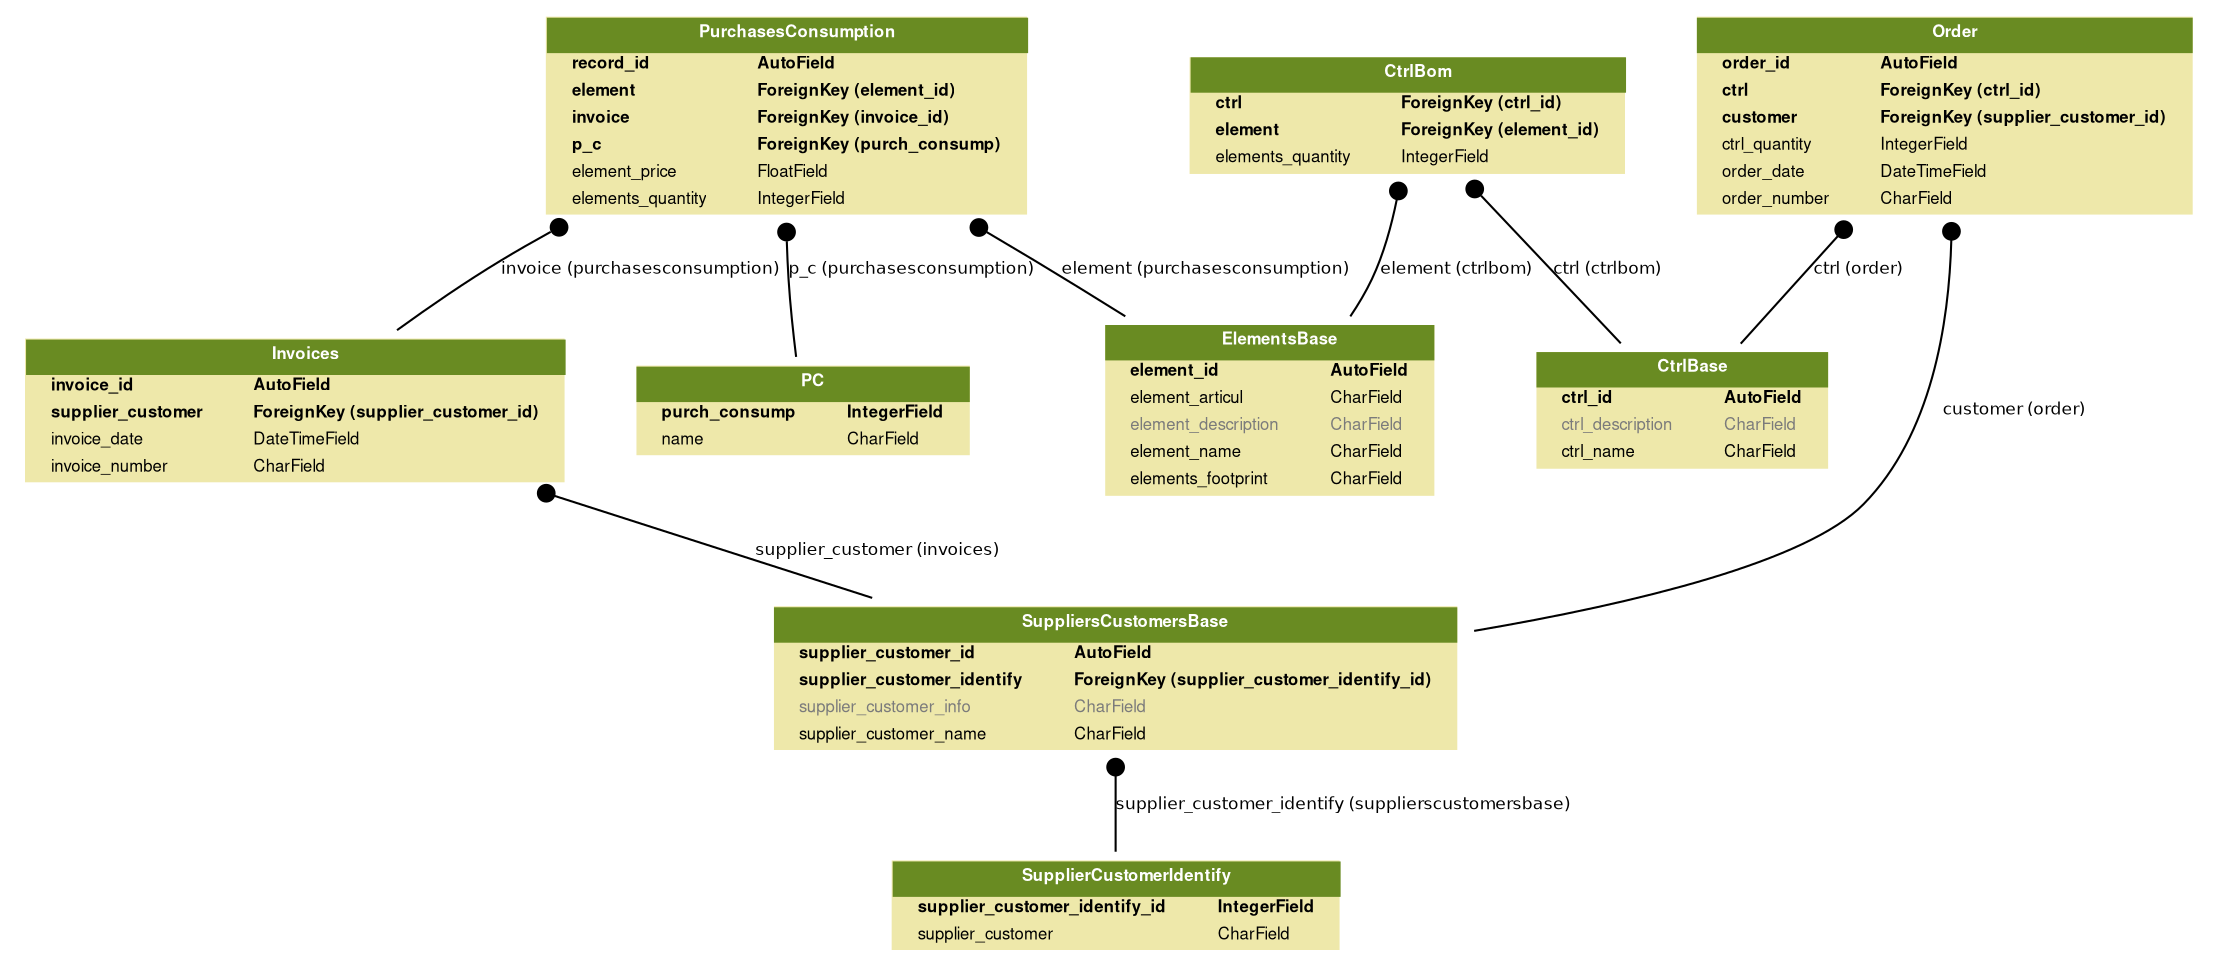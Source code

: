 digraph model_graph {
  // Dotfile by Django-Extensions graph_models
  // Created: 2017-06-01 21:06
  // Cli Options: kurs

  fontname = "Helvetica"
  fontsize = 8
  splines  = true

  node [
    fontname = "Helvetica"
    fontsize = 8
    shape = "plaintext"
  ]

  edge [
    fontname = "Helvetica"
    fontsize = 8
  ]

  // Labels


  kurs_models_CtrlBase [label=<
    <TABLE BGCOLOR="palegoldenrod" BORDER="0" CELLBORDER="0" CELLSPACING="0">
    <TR><TD COLSPAN="2" CELLPADDING="4" ALIGN="CENTER" BGCOLOR="olivedrab4">
    <FONT FACE="Helvetica Bold" COLOR="white">
    CtrlBase
    </FONT></TD></TR>
  
    <TR><TD ALIGN="LEFT" BORDER="0">
    <FONT FACE="Helvetica Bold">ctrl_id</FONT>
    </TD><TD ALIGN="LEFT">
    <FONT FACE="Helvetica Bold">AutoField</FONT>
    </TD></TR>
  
    <TR><TD ALIGN="LEFT" BORDER="0">
    <FONT COLOR="#7B7B7B" FACE="Helvetica ">ctrl_description</FONT>
    </TD><TD ALIGN="LEFT">
    <FONT COLOR="#7B7B7B" FACE="Helvetica ">CharField</FONT>
    </TD></TR>
  
    <TR><TD ALIGN="LEFT" BORDER="0">
    <FONT FACE="Helvetica ">ctrl_name</FONT>
    </TD><TD ALIGN="LEFT">
    <FONT FACE="Helvetica ">CharField</FONT>
    </TD></TR>
  
    </TABLE>
    >]

  kurs_models_CtrlBom [label=<
    <TABLE BGCOLOR="palegoldenrod" BORDER="0" CELLBORDER="0" CELLSPACING="0">
    <TR><TD COLSPAN="2" CELLPADDING="4" ALIGN="CENTER" BGCOLOR="olivedrab4">
    <FONT FACE="Helvetica Bold" COLOR="white">
    CtrlBom
    </FONT></TD></TR>
  
    <TR><TD ALIGN="LEFT" BORDER="0">
    <FONT FACE="Helvetica Bold">ctrl</FONT>
    </TD><TD ALIGN="LEFT">
    <FONT FACE="Helvetica Bold">ForeignKey (ctrl_id)</FONT>
    </TD></TR>
  
    <TR><TD ALIGN="LEFT" BORDER="0">
    <FONT FACE="Helvetica Bold">element</FONT>
    </TD><TD ALIGN="LEFT">
    <FONT FACE="Helvetica Bold">ForeignKey (element_id)</FONT>
    </TD></TR>
  
    <TR><TD ALIGN="LEFT" BORDER="0">
    <FONT FACE="Helvetica ">elements_quantity</FONT>
    </TD><TD ALIGN="LEFT">
    <FONT FACE="Helvetica ">IntegerField</FONT>
    </TD></TR>
  
    </TABLE>
    >]

  kurs_models_ElementsBase [label=<
    <TABLE BGCOLOR="palegoldenrod" BORDER="0" CELLBORDER="0" CELLSPACING="0">
    <TR><TD COLSPAN="2" CELLPADDING="4" ALIGN="CENTER" BGCOLOR="olivedrab4">
    <FONT FACE="Helvetica Bold" COLOR="white">
    ElementsBase
    </FONT></TD></TR>
  
    <TR><TD ALIGN="LEFT" BORDER="0">
    <FONT FACE="Helvetica Bold">element_id</FONT>
    </TD><TD ALIGN="LEFT">
    <FONT FACE="Helvetica Bold">AutoField</FONT>
    </TD></TR>
  
    <TR><TD ALIGN="LEFT" BORDER="0">
    <FONT FACE="Helvetica ">element_articul</FONT>
    </TD><TD ALIGN="LEFT">
    <FONT FACE="Helvetica ">CharField</FONT>
    </TD></TR>
  
    <TR><TD ALIGN="LEFT" BORDER="0">
    <FONT COLOR="#7B7B7B" FACE="Helvetica ">element_description</FONT>
    </TD><TD ALIGN="LEFT">
    <FONT COLOR="#7B7B7B" FACE="Helvetica ">CharField</FONT>
    </TD></TR>
  
    <TR><TD ALIGN="LEFT" BORDER="0">
    <FONT FACE="Helvetica ">element_name</FONT>
    </TD><TD ALIGN="LEFT">
    <FONT FACE="Helvetica ">CharField</FONT>
    </TD></TR>
  
    <TR><TD ALIGN="LEFT" BORDER="0">
    <FONT FACE="Helvetica ">elements_footprint</FONT>
    </TD><TD ALIGN="LEFT">
    <FONT FACE="Helvetica ">CharField</FONT>
    </TD></TR>
  
    </TABLE>
    >]

  kurs_models_Invoices [label=<
    <TABLE BGCOLOR="palegoldenrod" BORDER="0" CELLBORDER="0" CELLSPACING="0">
    <TR><TD COLSPAN="2" CELLPADDING="4" ALIGN="CENTER" BGCOLOR="olivedrab4">
    <FONT FACE="Helvetica Bold" COLOR="white">
    Invoices
    </FONT></TD></TR>
  
    <TR><TD ALIGN="LEFT" BORDER="0">
    <FONT FACE="Helvetica Bold">invoice_id</FONT>
    </TD><TD ALIGN="LEFT">
    <FONT FACE="Helvetica Bold">AutoField</FONT>
    </TD></TR>
  
    <TR><TD ALIGN="LEFT" BORDER="0">
    <FONT FACE="Helvetica Bold">supplier_customer</FONT>
    </TD><TD ALIGN="LEFT">
    <FONT FACE="Helvetica Bold">ForeignKey (supplier_customer_id)</FONT>
    </TD></TR>
  
    <TR><TD ALIGN="LEFT" BORDER="0">
    <FONT FACE="Helvetica ">invoice_date</FONT>
    </TD><TD ALIGN="LEFT">
    <FONT FACE="Helvetica ">DateTimeField</FONT>
    </TD></TR>
  
    <TR><TD ALIGN="LEFT" BORDER="0">
    <FONT FACE="Helvetica ">invoice_number</FONT>
    </TD><TD ALIGN="LEFT">
    <FONT FACE="Helvetica ">CharField</FONT>
    </TD></TR>
  
    </TABLE>
    >]

  kurs_models_Order [label=<
    <TABLE BGCOLOR="palegoldenrod" BORDER="0" CELLBORDER="0" CELLSPACING="0">
    <TR><TD COLSPAN="2" CELLPADDING="4" ALIGN="CENTER" BGCOLOR="olivedrab4">
    <FONT FACE="Helvetica Bold" COLOR="white">
    Order
    </FONT></TD></TR>
  
    <TR><TD ALIGN="LEFT" BORDER="0">
    <FONT FACE="Helvetica Bold">order_id</FONT>
    </TD><TD ALIGN="LEFT">
    <FONT FACE="Helvetica Bold">AutoField</FONT>
    </TD></TR>
  
    <TR><TD ALIGN="LEFT" BORDER="0">
    <FONT FACE="Helvetica Bold">ctrl</FONT>
    </TD><TD ALIGN="LEFT">
    <FONT FACE="Helvetica Bold">ForeignKey (ctrl_id)</FONT>
    </TD></TR>
  
    <TR><TD ALIGN="LEFT" BORDER="0">
    <FONT FACE="Helvetica Bold">customer</FONT>
    </TD><TD ALIGN="LEFT">
    <FONT FACE="Helvetica Bold">ForeignKey (supplier_customer_id)</FONT>
    </TD></TR>
  
    <TR><TD ALIGN="LEFT" BORDER="0">
    <FONT FACE="Helvetica ">ctrl_quantity</FONT>
    </TD><TD ALIGN="LEFT">
    <FONT FACE="Helvetica ">IntegerField</FONT>
    </TD></TR>
  
    <TR><TD ALIGN="LEFT" BORDER="0">
    <FONT FACE="Helvetica ">order_date</FONT>
    </TD><TD ALIGN="LEFT">
    <FONT FACE="Helvetica ">DateTimeField</FONT>
    </TD></TR>
  
    <TR><TD ALIGN="LEFT" BORDER="0">
    <FONT FACE="Helvetica ">order_number</FONT>
    </TD><TD ALIGN="LEFT">
    <FONT FACE="Helvetica ">CharField</FONT>
    </TD></TR>
  
    </TABLE>
    >]

  kurs_models_PC [label=<
    <TABLE BGCOLOR="palegoldenrod" BORDER="0" CELLBORDER="0" CELLSPACING="0">
    <TR><TD COLSPAN="2" CELLPADDING="4" ALIGN="CENTER" BGCOLOR="olivedrab4">
    <FONT FACE="Helvetica Bold" COLOR="white">
    PC
    </FONT></TD></TR>
  
    <TR><TD ALIGN="LEFT" BORDER="0">
    <FONT FACE="Helvetica Bold">purch_consump</FONT>
    </TD><TD ALIGN="LEFT">
    <FONT FACE="Helvetica Bold">IntegerField</FONT>
    </TD></TR>
  
    <TR><TD ALIGN="LEFT" BORDER="0">
    <FONT FACE="Helvetica ">name</FONT>
    </TD><TD ALIGN="LEFT">
    <FONT FACE="Helvetica ">CharField</FONT>
    </TD></TR>
  
    </TABLE>
    >]

  kurs_models_PurchasesConsumption [label=<
    <TABLE BGCOLOR="palegoldenrod" BORDER="0" CELLBORDER="0" CELLSPACING="0">
    <TR><TD COLSPAN="2" CELLPADDING="4" ALIGN="CENTER" BGCOLOR="olivedrab4">
    <FONT FACE="Helvetica Bold" COLOR="white">
    PurchasesConsumption
    </FONT></TD></TR>
  
    <TR><TD ALIGN="LEFT" BORDER="0">
    <FONT FACE="Helvetica Bold">record_id</FONT>
    </TD><TD ALIGN="LEFT">
    <FONT FACE="Helvetica Bold">AutoField</FONT>
    </TD></TR>
  
    <TR><TD ALIGN="LEFT" BORDER="0">
    <FONT FACE="Helvetica Bold">element</FONT>
    </TD><TD ALIGN="LEFT">
    <FONT FACE="Helvetica Bold">ForeignKey (element_id)</FONT>
    </TD></TR>
  
    <TR><TD ALIGN="LEFT" BORDER="0">
    <FONT FACE="Helvetica Bold">invoice</FONT>
    </TD><TD ALIGN="LEFT">
    <FONT FACE="Helvetica Bold">ForeignKey (invoice_id)</FONT>
    </TD></TR>
  
    <TR><TD ALIGN="LEFT" BORDER="0">
    <FONT FACE="Helvetica Bold">p_c</FONT>
    </TD><TD ALIGN="LEFT">
    <FONT FACE="Helvetica Bold">ForeignKey (purch_consump)</FONT>
    </TD></TR>
  
    <TR><TD ALIGN="LEFT" BORDER="0">
    <FONT FACE="Helvetica ">element_price</FONT>
    </TD><TD ALIGN="LEFT">
    <FONT FACE="Helvetica ">FloatField</FONT>
    </TD></TR>
  
    <TR><TD ALIGN="LEFT" BORDER="0">
    <FONT FACE="Helvetica ">elements_quantity</FONT>
    </TD><TD ALIGN="LEFT">
    <FONT FACE="Helvetica ">IntegerField</FONT>
    </TD></TR>
  
    </TABLE>
    >]

  kurs_models_SupplierCustomerIdentify [label=<
    <TABLE BGCOLOR="palegoldenrod" BORDER="0" CELLBORDER="0" CELLSPACING="0">
    <TR><TD COLSPAN="2" CELLPADDING="4" ALIGN="CENTER" BGCOLOR="olivedrab4">
    <FONT FACE="Helvetica Bold" COLOR="white">
    SupplierCustomerIdentify
    </FONT></TD></TR>
  
    <TR><TD ALIGN="LEFT" BORDER="0">
    <FONT FACE="Helvetica Bold">supplier_customer_identify_id</FONT>
    </TD><TD ALIGN="LEFT">
    <FONT FACE="Helvetica Bold">IntegerField</FONT>
    </TD></TR>
  
    <TR><TD ALIGN="LEFT" BORDER="0">
    <FONT FACE="Helvetica ">supplier_customer</FONT>
    </TD><TD ALIGN="LEFT">
    <FONT FACE="Helvetica ">CharField</FONT>
    </TD></TR>
  
    </TABLE>
    >]

  kurs_models_SuppliersCustomersBase [label=<
    <TABLE BGCOLOR="palegoldenrod" BORDER="0" CELLBORDER="0" CELLSPACING="0">
    <TR><TD COLSPAN="2" CELLPADDING="4" ALIGN="CENTER" BGCOLOR="olivedrab4">
    <FONT FACE="Helvetica Bold" COLOR="white">
    SuppliersCustomersBase
    </FONT></TD></TR>
  
    <TR><TD ALIGN="LEFT" BORDER="0">
    <FONT FACE="Helvetica Bold">supplier_customer_id</FONT>
    </TD><TD ALIGN="LEFT">
    <FONT FACE="Helvetica Bold">AutoField</FONT>
    </TD></TR>
  
    <TR><TD ALIGN="LEFT" BORDER="0">
    <FONT FACE="Helvetica Bold">supplier_customer_identify</FONT>
    </TD><TD ALIGN="LEFT">
    <FONT FACE="Helvetica Bold">ForeignKey (supplier_customer_identify_id)</FONT>
    </TD></TR>
  
    <TR><TD ALIGN="LEFT" BORDER="0">
    <FONT COLOR="#7B7B7B" FACE="Helvetica ">supplier_customer_info</FONT>
    </TD><TD ALIGN="LEFT">
    <FONT COLOR="#7B7B7B" FACE="Helvetica ">CharField</FONT>
    </TD></TR>
  
    <TR><TD ALIGN="LEFT" BORDER="0">
    <FONT FACE="Helvetica ">supplier_customer_name</FONT>
    </TD><TD ALIGN="LEFT">
    <FONT FACE="Helvetica ">CharField</FONT>
    </TD></TR>
  
    </TABLE>
    >]




  // Relations

  kurs_models_CtrlBom -> kurs_models_CtrlBase
  [label="ctrl (ctrlbom)"] [arrowhead=none, arrowtail=dot, dir=both];

  kurs_models_CtrlBom -> kurs_models_ElementsBase
  [label="element (ctrlbom)"] [arrowhead=none, arrowtail=dot, dir=both];

  kurs_models_Invoices -> kurs_models_SuppliersCustomersBase
  [label="supplier_customer (invoices)"] [arrowhead=none, arrowtail=dot, dir=both];

  kurs_models_Order -> kurs_models_CtrlBase
  [label="ctrl (order)"] [arrowhead=none, arrowtail=dot, dir=both];

  kurs_models_Order -> kurs_models_SuppliersCustomersBase
  [label="customer (order)"] [arrowhead=none, arrowtail=dot, dir=both];

  kurs_models_PurchasesConsumption -> kurs_models_Invoices
  [label="invoice (purchasesconsumption)"] [arrowhead=none, arrowtail=dot, dir=both];

  kurs_models_PurchasesConsumption -> kurs_models_ElementsBase
  [label="element (purchasesconsumption)"] [arrowhead=none, arrowtail=dot, dir=both];

  kurs_models_PurchasesConsumption -> kurs_models_PC
  [label="p_c (purchasesconsumption)"] [arrowhead=none, arrowtail=dot, dir=both];

  kurs_models_SuppliersCustomersBase -> kurs_models_SupplierCustomerIdentify
  [label="supplier_customer_identify (supplierscustomersbase)"] [arrowhead=none, arrowtail=dot, dir=both];

}

